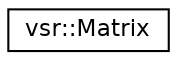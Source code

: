 digraph G
{
  edge [fontname="Helvetica",fontsize="11",labelfontname="Helvetica",labelfontsize="11"];
  node [fontname="Helvetica",fontsize="11",shape=record];
  rankdir="LR";
  Node1 [label="vsr::Matrix",height=0.2,width=0.4,color="black", fillcolor="white", style="filled",URL="$classvsr_1_1_matrix.html"];
}
